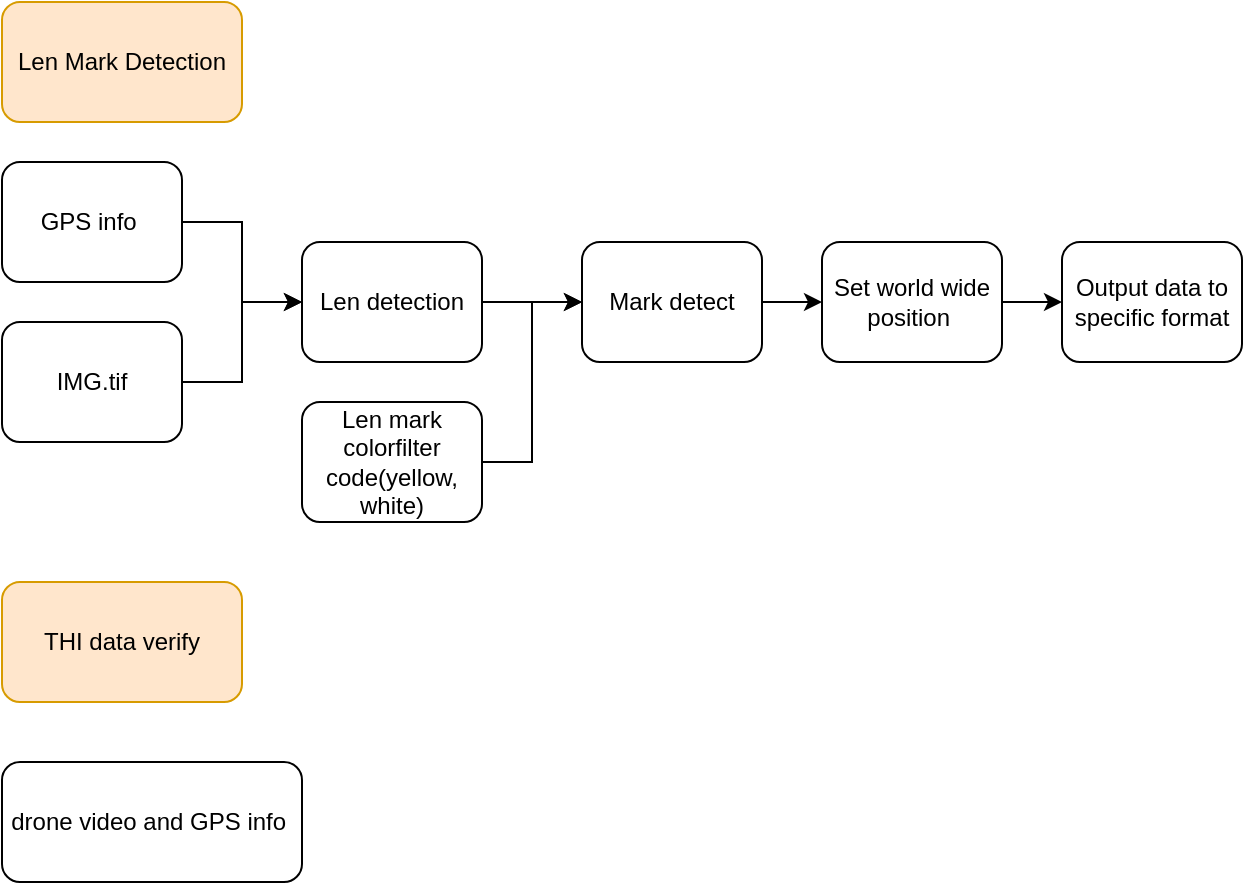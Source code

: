 <mxfile version="16.2.6" type="github">
  <diagram id="HwV3YDCAdaPyHz8KKPNf" name="Page-1">
    <mxGraphModel dx="974" dy="527" grid="1" gridSize="10" guides="1" tooltips="1" connect="1" arrows="1" fold="1" page="1" pageScale="1" pageWidth="827" pageHeight="1169" math="0" shadow="0">
      <root>
        <mxCell id="0" />
        <mxCell id="1" parent="0" />
        <mxCell id="R0naT-Z6rodJIse6OpMG-1" value="Len Mark Detection" style="rounded=1;whiteSpace=wrap;html=1;fillColor=#ffe6cc;strokeColor=#d79b00;" vertex="1" parent="1">
          <mxGeometry x="110" y="60" width="120" height="60" as="geometry" />
        </mxCell>
        <mxCell id="R0naT-Z6rodJIse6OpMG-2" value="THI data verify" style="rounded=1;whiteSpace=wrap;html=1;fillColor=#ffe6cc;strokeColor=#d79b00;" vertex="1" parent="1">
          <mxGeometry x="110" y="350" width="120" height="60" as="geometry" />
        </mxCell>
        <mxCell id="R0naT-Z6rodJIse6OpMG-3" value="drone video and GPS info&amp;nbsp;" style="rounded=1;whiteSpace=wrap;html=1;" vertex="1" parent="1">
          <mxGeometry x="110" y="440" width="150" height="60" as="geometry" />
        </mxCell>
        <mxCell id="R0naT-Z6rodJIse6OpMG-7" value="" style="edgeStyle=orthogonalEdgeStyle;rounded=0;orthogonalLoop=1;jettySize=auto;html=1;" edge="1" parent="1" source="R0naT-Z6rodJIse6OpMG-4" target="R0naT-Z6rodJIse6OpMG-6">
          <mxGeometry relative="1" as="geometry" />
        </mxCell>
        <mxCell id="R0naT-Z6rodJIse6OpMG-4" value="GPS info&amp;nbsp;" style="rounded=1;whiteSpace=wrap;html=1;" vertex="1" parent="1">
          <mxGeometry x="110" y="140" width="90" height="60" as="geometry" />
        </mxCell>
        <mxCell id="R0naT-Z6rodJIse6OpMG-8" value="" style="edgeStyle=orthogonalEdgeStyle;rounded=0;orthogonalLoop=1;jettySize=auto;html=1;" edge="1" parent="1" source="R0naT-Z6rodJIse6OpMG-5" target="R0naT-Z6rodJIse6OpMG-6">
          <mxGeometry relative="1" as="geometry" />
        </mxCell>
        <mxCell id="R0naT-Z6rodJIse6OpMG-5" value="IMG.tif" style="rounded=1;whiteSpace=wrap;html=1;" vertex="1" parent="1">
          <mxGeometry x="110" y="220" width="90" height="60" as="geometry" />
        </mxCell>
        <mxCell id="R0naT-Z6rodJIse6OpMG-10" value="" style="edgeStyle=orthogonalEdgeStyle;rounded=0;orthogonalLoop=1;jettySize=auto;html=1;" edge="1" parent="1" source="R0naT-Z6rodJIse6OpMG-6" target="R0naT-Z6rodJIse6OpMG-9">
          <mxGeometry relative="1" as="geometry" />
        </mxCell>
        <mxCell id="R0naT-Z6rodJIse6OpMG-6" value="Len detection" style="rounded=1;whiteSpace=wrap;html=1;" vertex="1" parent="1">
          <mxGeometry x="260" y="180" width="90" height="60" as="geometry" />
        </mxCell>
        <mxCell id="R0naT-Z6rodJIse6OpMG-15" value="" style="edgeStyle=orthogonalEdgeStyle;rounded=0;orthogonalLoop=1;jettySize=auto;html=1;" edge="1" parent="1" source="R0naT-Z6rodJIse6OpMG-9" target="R0naT-Z6rodJIse6OpMG-14">
          <mxGeometry relative="1" as="geometry" />
        </mxCell>
        <mxCell id="R0naT-Z6rodJIse6OpMG-9" value="Mark detect" style="rounded=1;whiteSpace=wrap;html=1;" vertex="1" parent="1">
          <mxGeometry x="400" y="180" width="90" height="60" as="geometry" />
        </mxCell>
        <mxCell id="R0naT-Z6rodJIse6OpMG-13" style="edgeStyle=orthogonalEdgeStyle;rounded=0;orthogonalLoop=1;jettySize=auto;html=1;entryX=0;entryY=0.5;entryDx=0;entryDy=0;" edge="1" parent="1" source="R0naT-Z6rodJIse6OpMG-11" target="R0naT-Z6rodJIse6OpMG-9">
          <mxGeometry relative="1" as="geometry" />
        </mxCell>
        <mxCell id="R0naT-Z6rodJIse6OpMG-11" value="Len mark colorfilter code(yellow, white)" style="rounded=1;whiteSpace=wrap;html=1;" vertex="1" parent="1">
          <mxGeometry x="260" y="260" width="90" height="60" as="geometry" />
        </mxCell>
        <mxCell id="R0naT-Z6rodJIse6OpMG-19" value="" style="edgeStyle=orthogonalEdgeStyle;rounded=0;orthogonalLoop=1;jettySize=auto;html=1;" edge="1" parent="1" source="R0naT-Z6rodJIse6OpMG-14" target="R0naT-Z6rodJIse6OpMG-18">
          <mxGeometry relative="1" as="geometry" />
        </mxCell>
        <mxCell id="R0naT-Z6rodJIse6OpMG-14" value="Set world wide position&amp;nbsp;" style="rounded=1;whiteSpace=wrap;html=1;" vertex="1" parent="1">
          <mxGeometry x="520" y="180" width="90" height="60" as="geometry" />
        </mxCell>
        <mxCell id="R0naT-Z6rodJIse6OpMG-18" value="Output data to specific format" style="rounded=1;whiteSpace=wrap;html=1;" vertex="1" parent="1">
          <mxGeometry x="640" y="180" width="90" height="60" as="geometry" />
        </mxCell>
      </root>
    </mxGraphModel>
  </diagram>
</mxfile>
